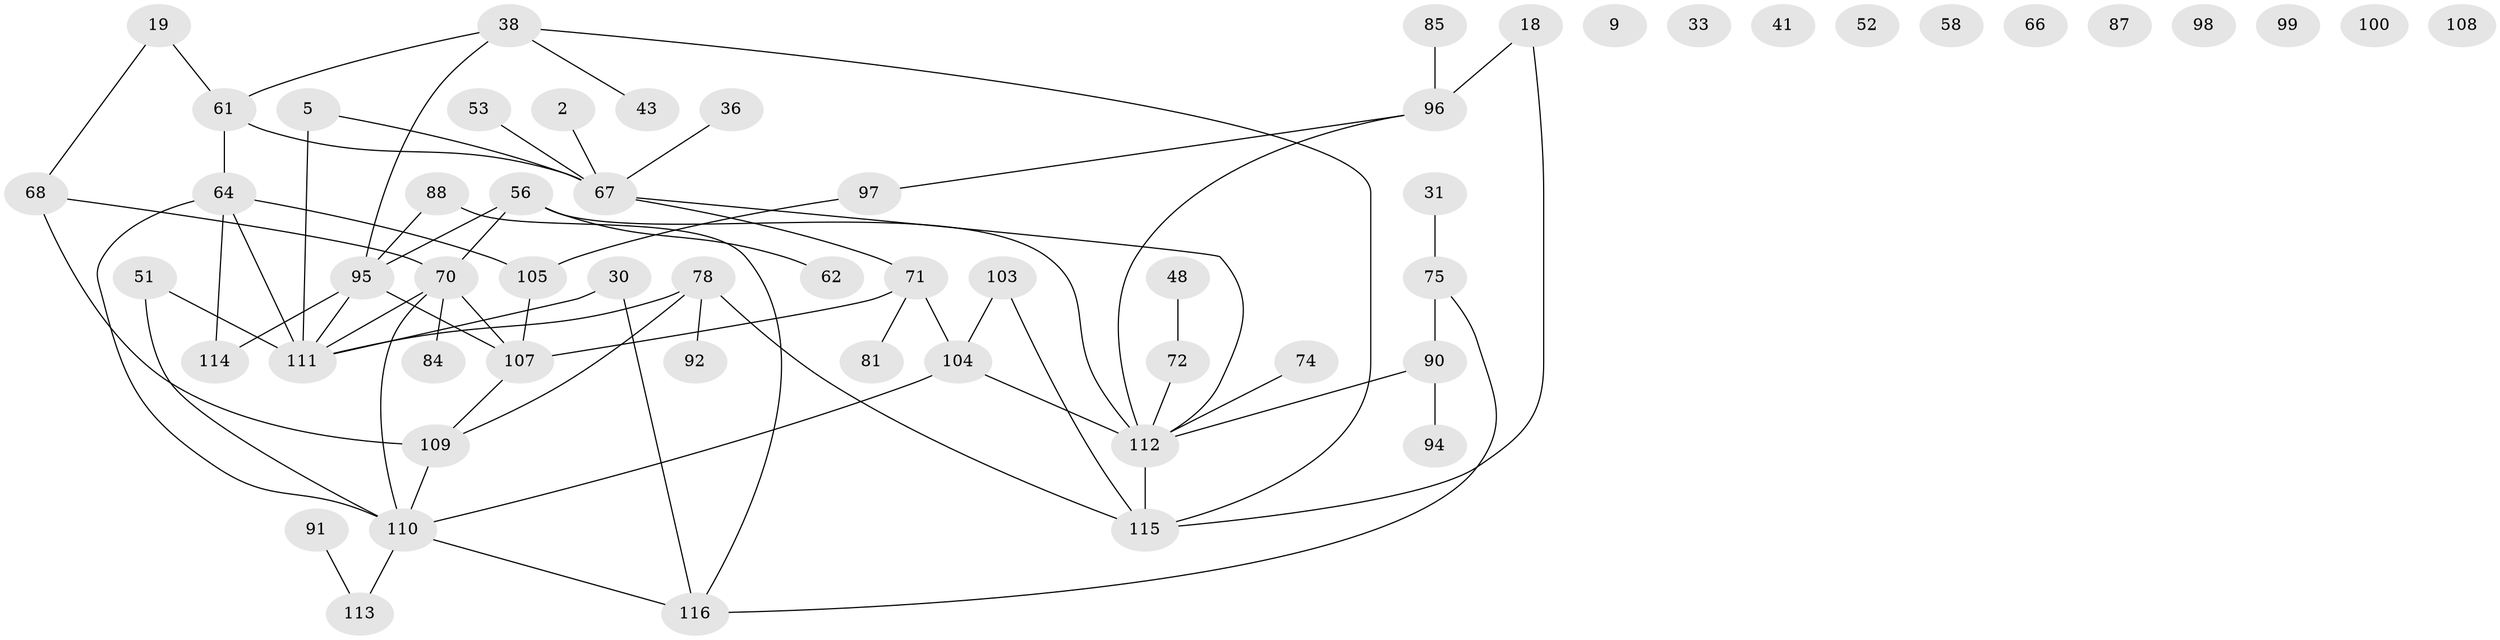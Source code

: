 // original degree distribution, {1: 0.1896551724137931, 2: 0.25, 3: 0.2413793103448276, 0: 0.09482758620689655, 4: 0.13793103448275862, 5: 0.06896551724137931, 6: 0.008620689655172414, 8: 0.008620689655172414}
// Generated by graph-tools (version 1.1) at 2025/42/03/04/25 21:42:45]
// undirected, 58 vertices, 70 edges
graph export_dot {
graph [start="1"]
  node [color=gray90,style=filled];
  2;
  5;
  9;
  18;
  19;
  30;
  31;
  33;
  36;
  38;
  41;
  43;
  48;
  51;
  52;
  53;
  56 [super="+40+45+44"];
  58;
  61 [super="+12"];
  62;
  64 [super="+11+27+28"];
  66;
  67 [super="+59"];
  68;
  70 [super="+34"];
  71 [super="+25"];
  72 [super="+39"];
  74;
  75 [super="+69"];
  78 [super="+77"];
  81;
  84;
  85;
  87;
  88;
  90;
  91 [super="+8"];
  92;
  94;
  95 [super="+57"];
  96 [super="+29"];
  97 [super="+49+89"];
  98;
  99;
  100;
  103;
  104 [super="+73+46+47"];
  105 [super="+76"];
  107 [super="+83+65"];
  108;
  109 [super="+3+63"];
  110 [super="+106+101+102"];
  111;
  112 [super="+24+37+32"];
  113;
  114;
  115 [super="+42+60+93"];
  116 [super="+26"];
  2 -- 67;
  5 -- 67;
  5 -- 111;
  18 -- 96;
  18 -- 115;
  19 -- 61;
  19 -- 68;
  30 -- 111;
  30 -- 116;
  31 -- 75;
  36 -- 67;
  38 -- 43;
  38 -- 95 [weight=2];
  38 -- 61;
  38 -- 115 [weight=2];
  48 -- 72;
  51 -- 111;
  51 -- 110;
  53 -- 67;
  56 -- 112;
  56 -- 70;
  56 -- 62;
  56 -- 95;
  61 -- 64;
  61 -- 67 [weight=2];
  64 -- 114;
  64 -- 105 [weight=2];
  64 -- 111;
  64 -- 110 [weight=2];
  67 -- 71;
  67 -- 112;
  68 -- 70;
  68 -- 109 [weight=3];
  70 -- 84;
  70 -- 111 [weight=2];
  70 -- 107;
  70 -- 110;
  71 -- 81;
  71 -- 104;
  71 -- 107;
  72 -- 112;
  74 -- 112;
  75 -- 90 [weight=2];
  75 -- 116;
  78 -- 92;
  78 -- 115;
  78 -- 109;
  78 -- 111;
  85 -- 96;
  88 -- 95;
  88 -- 116;
  90 -- 94;
  90 -- 112;
  91 -- 113;
  95 -- 114;
  95 -- 111;
  95 -- 107;
  96 -- 112 [weight=3];
  96 -- 97;
  97 -- 105;
  103 -- 104;
  103 -- 115;
  104 -- 112;
  104 -- 110;
  105 -- 107;
  107 -- 109;
  109 -- 110 [weight=2];
  110 -- 113;
  110 -- 116;
  112 -- 115 [weight=2];
}
